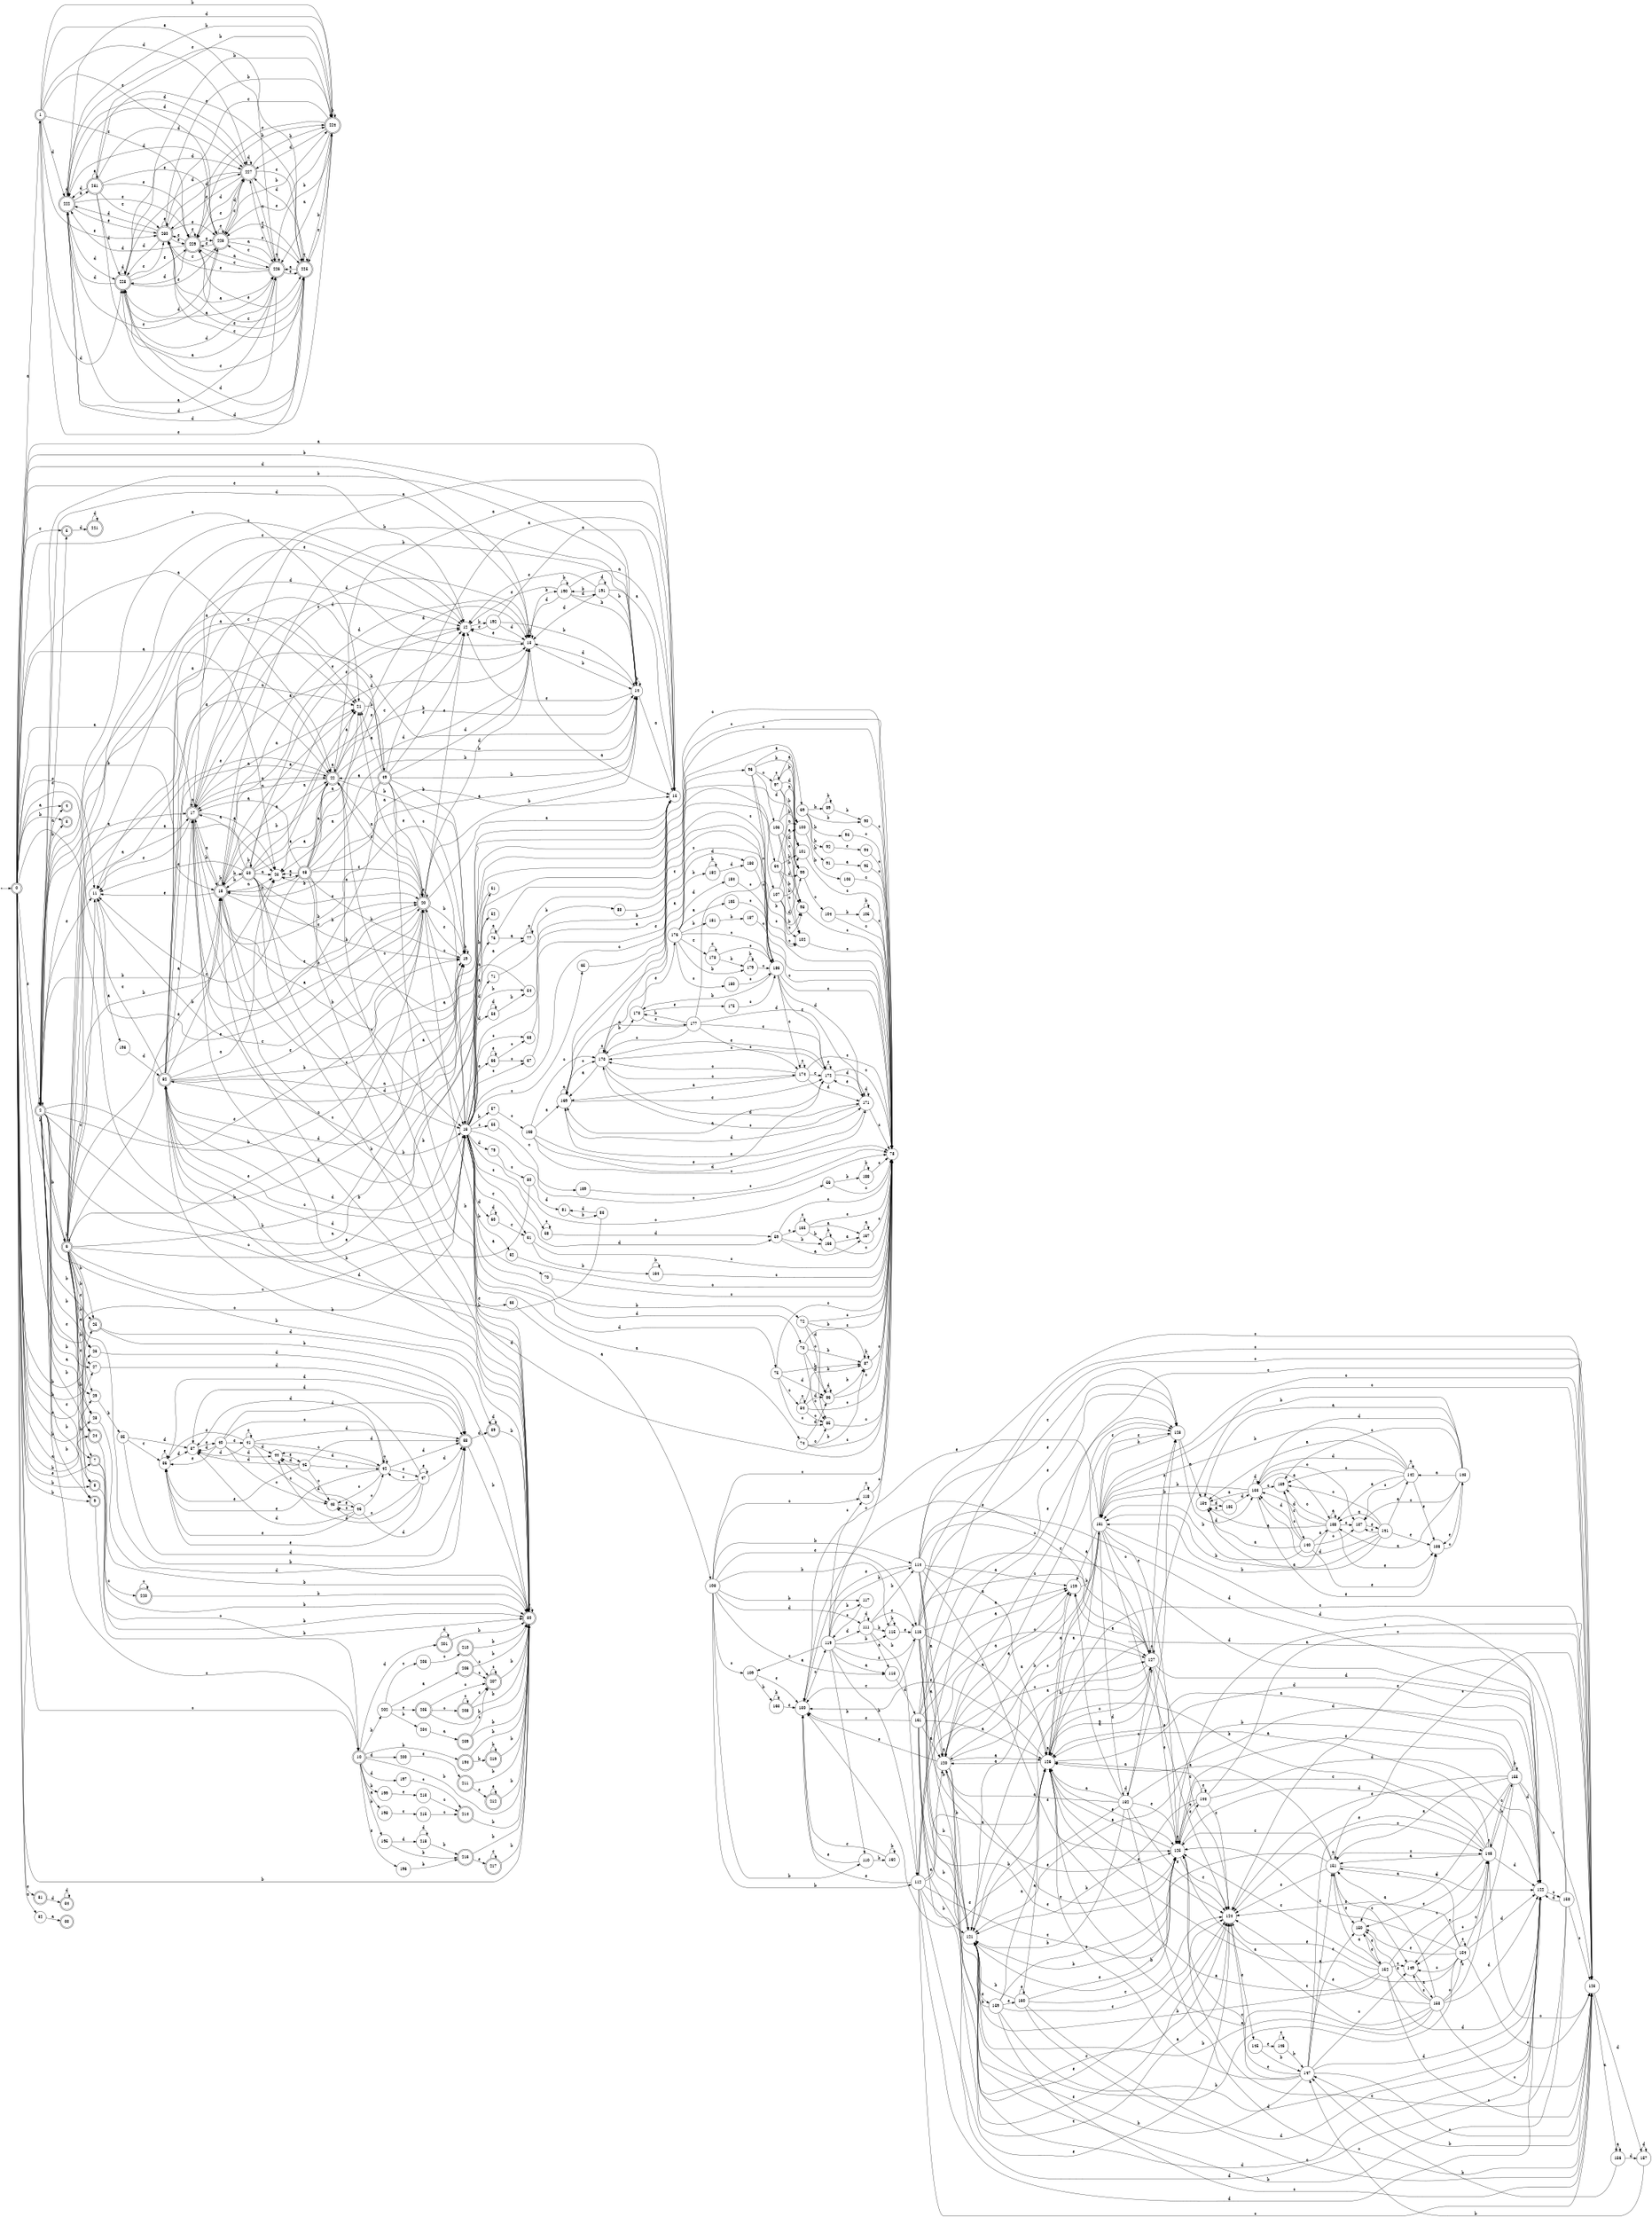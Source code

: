 digraph finite_state_machine {
rankdir=LR;
size="20,20";
node [shape = point]; "dummy0"
node [shape = doublecircle]; "0";"dummy0" -> "0";
node [shape = doublecircle]; "1";node [shape = doublecircle]; "2";node [shape = doublecircle]; "3";node [shape = doublecircle]; "4";node [shape = doublecircle]; "5";node [shape = doublecircle]; "6";node [shape = doublecircle]; "7";node [shape = doublecircle]; "8";node [shape = doublecircle]; "9";node [shape = doublecircle]; "10";node [shape = circle]; "11";
node [shape = circle]; "12";
node [shape = circle]; "13";
node [shape = circle]; "14";
node [shape = circle]; "15";
node [shape = circle]; "16";
node [shape = doublecircle]; "17";node [shape = doublecircle]; "18";node [shape = circle]; "19";
node [shape = doublecircle]; "20";node [shape = circle]; "21";
node [shape = doublecircle]; "22";node [shape = circle]; "23";
node [shape = doublecircle]; "24";node [shape = doublecircle]; "25";node [shape = circle]; "26";
node [shape = circle]; "27";
node [shape = circle]; "28";
node [shape = circle]; "29";
node [shape = doublecircle]; "30";node [shape = doublecircle]; "31";node [shape = circle]; "32";
node [shape = doublecircle]; "33";node [shape = doublecircle]; "34";node [shape = circle]; "35";
node [shape = circle]; "36";
node [shape = circle]; "37";
node [shape = doublecircle]; "38";node [shape = doublecircle]; "39";node [shape = circle]; "40";
node [shape = circle]; "41";
node [shape = circle]; "42";
node [shape = circle]; "43";
node [shape = circle]; "44";
node [shape = circle]; "45";
node [shape = circle]; "46";
node [shape = circle]; "47";
node [shape = doublecircle]; "48";node [shape = doublecircle]; "49";node [shape = doublecircle]; "50";node [shape = circle]; "51";
node [shape = circle]; "52";
node [shape = circle]; "53";
node [shape = circle]; "54";
node [shape = circle]; "55";
node [shape = circle]; "56";
node [shape = circle]; "57";
node [shape = circle]; "58";
node [shape = circle]; "59";
node [shape = circle]; "60";
node [shape = circle]; "61";
node [shape = circle]; "62";
node [shape = circle]; "63";
node [shape = circle]; "64";
node [shape = circle]; "65";
node [shape = circle]; "66";
node [shape = circle]; "67";
node [shape = circle]; "68";
node [shape = circle]; "69";
node [shape = circle]; "70";
node [shape = circle]; "71";
node [shape = circle]; "72";
node [shape = circle]; "73";
node [shape = circle]; "74";
node [shape = circle]; "75";
node [shape = circle]; "76";
node [shape = circle]; "77";
node [shape = circle]; "78";
node [shape = circle]; "79";
node [shape = circle]; "80";
node [shape = circle]; "81";
node [shape = doublecircle]; "82";node [shape = circle]; "83";
node [shape = circle]; "84";
node [shape = circle]; "85";
node [shape = circle]; "86";
node [shape = circle]; "87";
node [shape = circle]; "88";
node [shape = circle]; "89";
node [shape = circle]; "90";
node [shape = circle]; "91";
node [shape = circle]; "92";
node [shape = circle]; "93";
node [shape = circle]; "94";
node [shape = circle]; "95";
node [shape = circle]; "96";
node [shape = circle]; "97";
node [shape = circle]; "98";
node [shape = circle]; "99";
node [shape = circle]; "100";
node [shape = circle]; "101";
node [shape = circle]; "102";
node [shape = circle]; "103";
node [shape = circle]; "104";
node [shape = circle]; "105";
node [shape = circle]; "106";
node [shape = circle]; "107";
node [shape = circle]; "108";
node [shape = circle]; "109";
node [shape = circle]; "110";
node [shape = circle]; "111";
node [shape = circle]; "112";
node [shape = circle]; "113";
node [shape = circle]; "114";
node [shape = circle]; "115";
node [shape = circle]; "116";
node [shape = circle]; "117";
node [shape = circle]; "118";
node [shape = circle]; "119";
node [shape = circle]; "120";
node [shape = circle]; "121";
node [shape = circle]; "122";
node [shape = circle]; "123";
node [shape = circle]; "124";
node [shape = circle]; "125";
node [shape = circle]; "126";
node [shape = circle]; "127";
node [shape = circle]; "128";
node [shape = circle]; "129";
node [shape = circle]; "130";
node [shape = circle]; "131";
node [shape = circle]; "132";
node [shape = circle]; "133";
node [shape = circle]; "134";
node [shape = circle]; "135";
node [shape = circle]; "136";
node [shape = circle]; "137";
node [shape = circle]; "138";
node [shape = circle]; "139";
node [shape = circle]; "140";
node [shape = circle]; "141";
node [shape = circle]; "142";
node [shape = circle]; "143";
node [shape = circle]; "144";
node [shape = circle]; "145";
node [shape = circle]; "146";
node [shape = circle]; "147";
node [shape = circle]; "148";
node [shape = circle]; "149";
node [shape = circle]; "150";
node [shape = circle]; "151";
node [shape = circle]; "152";
node [shape = circle]; "153";
node [shape = circle]; "154";
node [shape = circle]; "155";
node [shape = circle]; "156";
node [shape = circle]; "157";
node [shape = circle]; "158";
node [shape = circle]; "159";
node [shape = circle]; "160";
node [shape = circle]; "161";
node [shape = circle]; "162";
node [shape = circle]; "163";
node [shape = circle]; "164";
node [shape = circle]; "165";
node [shape = circle]; "166";
node [shape = circle]; "167";
node [shape = circle]; "168";
node [shape = circle]; "169";
node [shape = circle]; "170";
node [shape = circle]; "171";
node [shape = circle]; "172";
node [shape = circle]; "173";
node [shape = circle]; "174";
node [shape = circle]; "175";
node [shape = circle]; "176";
node [shape = circle]; "177";
node [shape = circle]; "178";
node [shape = circle]; "179";
node [shape = circle]; "180";
node [shape = circle]; "181";
node [shape = circle]; "182";
node [shape = circle]; "183";
node [shape = circle]; "184";
node [shape = circle]; "185";
node [shape = circle]; "186";
node [shape = circle]; "187";
node [shape = circle]; "188";
node [shape = circle]; "189";
node [shape = circle]; "190";
node [shape = circle]; "191";
node [shape = circle]; "192";
node [shape = circle]; "193";
node [shape = doublecircle]; "194";node [shape = circle]; "195";
node [shape = circle]; "196";
node [shape = circle]; "197";
node [shape = circle]; "198";
node [shape = circle]; "199";
node [shape = circle]; "200";
node [shape = doublecircle]; "201";node [shape = circle]; "202";
node [shape = circle]; "203";
node [shape = circle]; "204";
node [shape = doublecircle]; "205";node [shape = doublecircle]; "206";node [shape = doublecircle]; "207";node [shape = doublecircle]; "208";node [shape = doublecircle]; "209";node [shape = doublecircle]; "210";node [shape = doublecircle]; "211";node [shape = doublecircle]; "212";node [shape = circle]; "213";
node [shape = doublecircle]; "214";node [shape = circle]; "215";
node [shape = doublecircle]; "216";node [shape = doublecircle]; "217";node [shape = circle]; "218";
node [shape = doublecircle]; "219";node [shape = doublecircle]; "220";node [shape = doublecircle]; "221";node [shape = doublecircle]; "222";node [shape = doublecircle]; "223";node [shape = doublecircle]; "224";node [shape = doublecircle]; "225";node [shape = doublecircle]; "226";node [shape = doublecircle]; "227";node [shape = doublecircle]; "228";node [shape = doublecircle]; "229";node [shape = doublecircle]; "230";node [shape = doublecircle]; "231";"0" -> "32" [label = "a"];
 "0" -> "1" [label = "a"];
 "0" -> "4" [label = "a"];
 "0" -> "15" [label = "a"];
 "0" -> "17" [label = "a"];
 "0" -> "21" [label = "a"];
 "0" -> "22" [label = "a"];
 "0" -> "23" [label = "a"];
 "0" -> "28" [label = "a"];
 "0" -> "2" [label = "e"];
 "0" -> "5" [label = "e"];
 "0" -> "7" [label = "e"];
 "0" -> "11" [label = "e"];
 "0" -> "12" [label = "e"];
 "0" -> "20" [label = "e"];
 "0" -> "27" [label = "e"];
 "0" -> "31" [label = "e"];
 "0" -> "3" [label = "b"];
 "0" -> "6" [label = "b"];
 "0" -> "8" [label = "b"];
 "0" -> "9" [label = "b"];
 "0" -> "14" [label = "b"];
 "0" -> "18" [label = "b"];
 "0" -> "19" [label = "b"];
 "0" -> "24" [label = "b"];
 "0" -> "25" [label = "b"];
 "0" -> "26" [label = "b"];
 "0" -> "29" [label = "b"];
 "0" -> "30" [label = "b"];
 "0" -> "16" [label = "c"];
 "0" -> "10" [label = "c"];
 "0" -> "13" [label = "d"];
 "32" -> "33" [label = "a"];
 "31" -> "34" [label = "d"];
 "34" -> "34" [label = "d"];
 "30" -> "30" [label = "b"];
 "29" -> "35" [label = "b"];
 "35" -> "36" [label = "e"];
 "35" -> "37" [label = "d"];
 "35" -> "38" [label = "d"];
 "38" -> "39" [label = "d"];
 "38" -> "30" [label = "b"];
 "39" -> "39" [label = "d"];
 "39" -> "30" [label = "b"];
 "37" -> "40" [label = "e"];
 "40" -> "44" [label = "d"];
 "40" -> "37" [label = "d"];
 "40" -> "38" [label = "d"];
 "40" -> "41" [label = "e"];
 "40" -> "36" [label = "e"];
 "40" -> "42" [label = "c"];
 "40" -> "43" [label = "c"];
 "44" -> "45" [label = "e"];
 "45" -> "44" [label = "d"];
 "45" -> "37" [label = "d"];
 "45" -> "38" [label = "d"];
 "45" -> "42" [label = "c"];
 "45" -> "43" [label = "c"];
 "45" -> "36" [label = "e"];
 "43" -> "46" [label = "e"];
 "46" -> "42" [label = "c"];
 "46" -> "43" [label = "c"];
 "46" -> "44" [label = "d"];
 "46" -> "37" [label = "d"];
 "46" -> "38" [label = "d"];
 "46" -> "36" [label = "e"];
 "42" -> "42" [label = "c"];
 "42" -> "43" [label = "c"];
 "42" -> "36" [label = "e"];
 "42" -> "47" [label = "e"];
 "42" -> "44" [label = "d"];
 "42" -> "37" [label = "d"];
 "42" -> "38" [label = "d"];
 "47" -> "36" [label = "e"];
 "47" -> "47" [label = "e"];
 "47" -> "42" [label = "c"];
 "47" -> "43" [label = "c"];
 "47" -> "44" [label = "d"];
 "47" -> "37" [label = "d"];
 "47" -> "38" [label = "d"];
 "41" -> "41" [label = "e"];
 "41" -> "36" [label = "e"];
 "41" -> "44" [label = "d"];
 "41" -> "37" [label = "d"];
 "41" -> "38" [label = "d"];
 "41" -> "42" [label = "c"];
 "41" -> "43" [label = "c"];
 "36" -> "36" [label = "e"];
 "36" -> "37" [label = "d"];
 "36" -> "38" [label = "d"];
 "28" -> "38" [label = "d"];
 "27" -> "38" [label = "d"];
 "26" -> "38" [label = "d"];
 "25" -> "39" [label = "d"];
 "25" -> "30" [label = "b"];
 "24" -> "30" [label = "b"];
 "23" -> "48" [label = "e"];
 "48" -> "17" [label = "a"];
 "48" -> "21" [label = "a"];
 "48" -> "22" [label = "a"];
 "48" -> "23" [label = "a"];
 "48" -> "15" [label = "a"];
 "48" -> "11" [label = "e"];
 "48" -> "12" [label = "e"];
 "48" -> "20" [label = "e"];
 "48" -> "13" [label = "d"];
 "48" -> "18" [label = "b"];
 "48" -> "19" [label = "b"];
 "48" -> "14" [label = "b"];
 "48" -> "30" [label = "b"];
 "48" -> "16" [label = "c"];
 "22" -> "17" [label = "a"];
 "22" -> "21" [label = "a"];
 "22" -> "22" [label = "a"];
 "22" -> "23" [label = "a"];
 "22" -> "15" [label = "a"];
 "22" -> "11" [label = "e"];
 "22" -> "12" [label = "e"];
 "22" -> "20" [label = "e"];
 "22" -> "13" [label = "d"];
 "22" -> "18" [label = "b"];
 "22" -> "19" [label = "b"];
 "22" -> "14" [label = "b"];
 "22" -> "30" [label = "b"];
 "22" -> "16" [label = "c"];
 "21" -> "49" [label = "b"];
 "49" -> "17" [label = "a"];
 "49" -> "21" [label = "a"];
 "49" -> "22" [label = "a"];
 "49" -> "23" [label = "a"];
 "49" -> "15" [label = "a"];
 "49" -> "11" [label = "e"];
 "49" -> "12" [label = "e"];
 "49" -> "20" [label = "e"];
 "49" -> "13" [label = "d"];
 "49" -> "18" [label = "b"];
 "49" -> "19" [label = "b"];
 "49" -> "14" [label = "b"];
 "49" -> "30" [label = "b"];
 "49" -> "16" [label = "c"];
 "20" -> "11" [label = "e"];
 "20" -> "20" [label = "e"];
 "20" -> "12" [label = "e"];
 "20" -> "18" [label = "b"];
 "20" -> "19" [label = "b"];
 "20" -> "14" [label = "b"];
 "20" -> "30" [label = "b"];
 "20" -> "13" [label = "d"];
 "20" -> "17" [label = "a"];
 "20" -> "21" [label = "a"];
 "20" -> "22" [label = "a"];
 "20" -> "23" [label = "a"];
 "20" -> "15" [label = "a"];
 "20" -> "16" [label = "c"];
 "19" -> "19" [label = "b"];
 "19" -> "20" [label = "e"];
 "18" -> "18" [label = "b"];
 "18" -> "19" [label = "b"];
 "18" -> "50" [label = "b"];
 "18" -> "30" [label = "b"];
 "18" -> "14" [label = "b"];
 "18" -> "11" [label = "e"];
 "18" -> "12" [label = "e"];
 "18" -> "20" [label = "e"];
 "18" -> "13" [label = "d"];
 "18" -> "17" [label = "a"];
 "18" -> "21" [label = "a"];
 "18" -> "22" [label = "a"];
 "18" -> "23" [label = "a"];
 "18" -> "15" [label = "a"];
 "18" -> "16" [label = "c"];
 "50" -> "50" [label = "b"];
 "50" -> "19" [label = "b"];
 "50" -> "18" [label = "b"];
 "50" -> "30" [label = "b"];
 "50" -> "14" [label = "b"];
 "50" -> "11" [label = "e"];
 "50" -> "12" [label = "e"];
 "50" -> "20" [label = "e"];
 "50" -> "13" [label = "d"];
 "50" -> "17" [label = "a"];
 "50" -> "21" [label = "a"];
 "50" -> "22" [label = "a"];
 "50" -> "23" [label = "a"];
 "50" -> "15" [label = "a"];
 "50" -> "16" [label = "c"];
 "17" -> "17" [label = "a"];
 "17" -> "21" [label = "a"];
 "17" -> "22" [label = "a"];
 "17" -> "23" [label = "a"];
 "17" -> "15" [label = "a"];
 "17" -> "11" [label = "e"];
 "17" -> "12" [label = "e"];
 "17" -> "20" [label = "e"];
 "17" -> "13" [label = "d"];
 "17" -> "18" [label = "b"];
 "17" -> "19" [label = "b"];
 "17" -> "14" [label = "b"];
 "17" -> "30" [label = "b"];
 "17" -> "16" [label = "c"];
 "16" -> "51" [label = "b"];
 "16" -> "69" [label = "b"];
 "16" -> "54" [label = "b"];
 "16" -> "72" [label = "b"];
 "16" -> "57" [label = "b"];
 "16" -> "62" [label = "b"];
 "16" -> "52" [label = "a"];
 "16" -> "70" [label = "a"];
 "16" -> "74" [label = "a"];
 "16" -> "76" [label = "a"];
 "16" -> "77" [label = "a"];
 "16" -> "53" [label = "d"];
 "16" -> "71" [label = "d"];
 "16" -> "73" [label = "d"];
 "16" -> "75" [label = "d"];
 "16" -> "60" [label = "d"];
 "16" -> "59" [label = "d"];
 "16" -> "79" [label = "d"];
 "16" -> "64" [label = "c"];
 "16" -> "65" [label = "c"];
 "16" -> "67" [label = "c"];
 "16" -> "68" [label = "c"];
 "16" -> "78" [label = "c"];
 "16" -> "55" [label = "c"];
 "16" -> "56" [label = "c"];
 "16" -> "58" [label = "c"];
 "16" -> "66" [label = "e"];
 "16" -> "61" [label = "e"];
 "16" -> "63" [label = "e"];
 "79" -> "80" [label = "c"];
 "80" -> "81" [label = "d"];
 "80" -> "82" [label = "d"];
 "82" -> "11" [label = "e"];
 "82" -> "12" [label = "e"];
 "82" -> "20" [label = "e"];
 "82" -> "13" [label = "d"];
 "82" -> "18" [label = "b"];
 "82" -> "19" [label = "b"];
 "82" -> "14" [label = "b"];
 "82" -> "30" [label = "b"];
 "82" -> "17" [label = "a"];
 "82" -> "21" [label = "a"];
 "82" -> "22" [label = "a"];
 "82" -> "23" [label = "a"];
 "82" -> "15" [label = "a"];
 "82" -> "16" [label = "c"];
 "81" -> "83" [label = "b"];
 "83" -> "81" [label = "d"];
 "83" -> "82" [label = "d"];
 "78" -> "82" [label = "d"];
 "77" -> "77" [label = "a"];
 "77" -> "78" [label = "c"];
 "76" -> "76" [label = "a"];
 "76" -> "77" [label = "a"];
 "76" -> "78" [label = "c"];
 "75" -> "84" [label = "c"];
 "75" -> "85" [label = "c"];
 "75" -> "78" [label = "c"];
 "75" -> "86" [label = "d"];
 "75" -> "87" [label = "b"];
 "87" -> "87" [label = "b"];
 "87" -> "78" [label = "c"];
 "86" -> "86" [label = "d"];
 "86" -> "87" [label = "b"];
 "86" -> "78" [label = "c"];
 "85" -> "78" [label = "c"];
 "84" -> "84" [label = "c"];
 "84" -> "85" [label = "c"];
 "84" -> "78" [label = "c"];
 "84" -> "86" [label = "d"];
 "84" -> "87" [label = "b"];
 "74" -> "85" [label = "c"];
 "74" -> "78" [label = "c"];
 "74" -> "86" [label = "d"];
 "74" -> "87" [label = "b"];
 "73" -> "85" [label = "c"];
 "73" -> "78" [label = "c"];
 "73" -> "86" [label = "d"];
 "73" -> "87" [label = "b"];
 "72" -> "85" [label = "c"];
 "72" -> "78" [label = "c"];
 "72" -> "86" [label = "d"];
 "72" -> "87" [label = "b"];
 "71" -> "88" [label = "b"];
 "88" -> "78" [label = "c"];
 "70" -> "78" [label = "c"];
 "69" -> "89" [label = "b"];
 "69" -> "90" [label = "b"];
 "69" -> "91" [label = "b"];
 "69" -> "92" [label = "b"];
 "69" -> "93" [label = "b"];
 "93" -> "78" [label = "c"];
 "92" -> "94" [label = "e"];
 "94" -> "78" [label = "c"];
 "91" -> "95" [label = "a"];
 "95" -> "78" [label = "c"];
 "90" -> "78" [label = "c"];
 "89" -> "89" [label = "b"];
 "89" -> "90" [label = "b"];
 "68" -> "96" [label = "a"];
 "96" -> "97" [label = "c"];
 "96" -> "102" [label = "c"];
 "96" -> "98" [label = "b"];
 "96" -> "101" [label = "b"];
 "96" -> "99" [label = "d"];
 "96" -> "100" [label = "a"];
 "102" -> "78" [label = "c"];
 "101" -> "78" [label = "c"];
 "100" -> "103" [label = "b"];
 "103" -> "78" [label = "c"];
 "99" -> "104" [label = "c"];
 "104" -> "105" [label = "b"];
 "104" -> "78" [label = "c"];
 "105" -> "105" [label = "b"];
 "105" -> "78" [label = "c"];
 "98" -> "78" [label = "c"];
 "97" -> "97" [label = "c"];
 "97" -> "102" [label = "c"];
 "97" -> "98" [label = "b"];
 "97" -> "101" [label = "b"];
 "97" -> "99" [label = "d"];
 "97" -> "100" [label = "a"];
 "67" -> "106" [label = "e"];
 "106" -> "98" [label = "b"];
 "106" -> "101" [label = "b"];
 "106" -> "99" [label = "d"];
 "106" -> "100" [label = "a"];
 "106" -> "102" [label = "c"];
 "66" -> "66" [label = "e"];
 "66" -> "67" [label = "c"];
 "66" -> "68" [label = "c"];
 "65" -> "107" [label = "e"];
 "107" -> "98" [label = "b"];
 "107" -> "101" [label = "b"];
 "107" -> "99" [label = "d"];
 "107" -> "100" [label = "a"];
 "107" -> "102" [label = "c"];
 "64" -> "98" [label = "b"];
 "64" -> "101" [label = "b"];
 "64" -> "99" [label = "d"];
 "64" -> "100" [label = "a"];
 "64" -> "102" [label = "c"];
 "63" -> "108" [label = "a"];
 "108" -> "78" [label = "c"];
 "108" -> "109" [label = "c"];
 "108" -> "118" [label = "c"];
 "108" -> "112" [label = "b"];
 "108" -> "114" [label = "b"];
 "108" -> "115" [label = "b"];
 "108" -> "117" [label = "b"];
 "108" -> "110" [label = "b"];
 "108" -> "111" [label = "d"];
 "108" -> "113" [label = "a"];
 "108" -> "116" [label = "e"];
 "118" -> "78" [label = "c"];
 "118" -> "118" [label = "c"];
 "117" -> "119" [label = "c"];
 "119" -> "78" [label = "c"];
 "119" -> "109" [label = "c"];
 "119" -> "118" [label = "c"];
 "119" -> "112" [label = "b"];
 "119" -> "114" [label = "b"];
 "119" -> "115" [label = "b"];
 "119" -> "117" [label = "b"];
 "119" -> "110" [label = "b"];
 "119" -> "111" [label = "d"];
 "119" -> "113" [label = "a"];
 "119" -> "116" [label = "e"];
 "116" -> "120" [label = "a"];
 "116" -> "129" [label = "a"];
 "116" -> "126" [label = "a"];
 "116" -> "121" [label = "b"];
 "116" -> "122" [label = "d"];
 "116" -> "123" [label = "c"];
 "116" -> "127" [label = "c"];
 "116" -> "128" [label = "e"];
 "116" -> "130" [label = "e"];
 "116" -> "124" [label = "e"];
 "116" -> "125" [label = "e"];
 "130" -> "119" [label = "c"];
 "129" -> "131" [label = "b"];
 "131" -> "128" [label = "e"];
 "131" -> "130" [label = "e"];
 "131" -> "124" [label = "e"];
 "131" -> "125" [label = "e"];
 "131" -> "120" [label = "a"];
 "131" -> "129" [label = "a"];
 "131" -> "126" [label = "a"];
 "131" -> "122" [label = "d"];
 "131" -> "132" [label = "d"];
 "131" -> "121" [label = "b"];
 "131" -> "123" [label = "c"];
 "131" -> "127" [label = "c"];
 "132" -> "122" [label = "d"];
 "132" -> "132" [label = "d"];
 "132" -> "128" [label = "e"];
 "132" -> "130" [label = "e"];
 "132" -> "124" [label = "e"];
 "132" -> "125" [label = "e"];
 "132" -> "120" [label = "a"];
 "132" -> "129" [label = "a"];
 "132" -> "126" [label = "a"];
 "132" -> "121" [label = "b"];
 "132" -> "123" [label = "c"];
 "132" -> "127" [label = "c"];
 "128" -> "133" [label = "d"];
 "128" -> "134" [label = "a"];
 "128" -> "131" [label = "b"];
 "134" -> "135" [label = "d"];
 "135" -> "134" [label = "a"];
 "135" -> "133" [label = "d"];
 "135" -> "131" [label = "b"];
 "133" -> "133" [label = "d"];
 "133" -> "136" [label = "e"];
 "133" -> "137" [label = "c"];
 "133" -> "139" [label = "c"];
 "133" -> "138" [label = "a"];
 "133" -> "134" [label = "a"];
 "133" -> "131" [label = "b"];
 "139" -> "140" [label = "e"];
 "140" -> "137" [label = "c"];
 "140" -> "139" [label = "c"];
 "140" -> "136" [label = "e"];
 "140" -> "138" [label = "a"];
 "140" -> "134" [label = "a"];
 "140" -> "133" [label = "d"];
 "140" -> "131" [label = "b"];
 "138" -> "138" [label = "a"];
 "138" -> "134" [label = "a"];
 "138" -> "136" [label = "e"];
 "138" -> "137" [label = "c"];
 "138" -> "139" [label = "c"];
 "138" -> "133" [label = "d"];
 "138" -> "131" [label = "b"];
 "137" -> "141" [label = "e"];
 "141" -> "137" [label = "c"];
 "141" -> "139" [label = "c"];
 "141" -> "136" [label = "e"];
 "141" -> "138" [label = "a"];
 "141" -> "134" [label = "a"];
 "141" -> "142" [label = "a"];
 "141" -> "133" [label = "d"];
 "141" -> "131" [label = "b"];
 "142" -> "138" [label = "a"];
 "142" -> "134" [label = "a"];
 "142" -> "142" [label = "a"];
 "142" -> "136" [label = "e"];
 "142" -> "137" [label = "c"];
 "142" -> "139" [label = "c"];
 "142" -> "133" [label = "d"];
 "142" -> "131" [label = "b"];
 "136" -> "143" [label = "c"];
 "143" -> "136" [label = "e"];
 "143" -> "137" [label = "c"];
 "143" -> "139" [label = "c"];
 "143" -> "138" [label = "a"];
 "143" -> "134" [label = "a"];
 "143" -> "142" [label = "a"];
 "143" -> "133" [label = "d"];
 "143" -> "131" [label = "b"];
 "127" -> "123" [label = "c"];
 "127" -> "127" [label = "c"];
 "127" -> "120" [label = "a"];
 "127" -> "129" [label = "a"];
 "127" -> "126" [label = "a"];
 "127" -> "121" [label = "b"];
 "127" -> "122" [label = "d"];
 "127" -> "128" [label = "e"];
 "127" -> "130" [label = "e"];
 "127" -> "124" [label = "e"];
 "127" -> "125" [label = "e"];
 "126" -> "120" [label = "a"];
 "126" -> "129" [label = "a"];
 "126" -> "126" [label = "a"];
 "126" -> "121" [label = "b"];
 "126" -> "122" [label = "d"];
 "126" -> "123" [label = "c"];
 "126" -> "127" [label = "c"];
 "126" -> "128" [label = "e"];
 "126" -> "130" [label = "e"];
 "126" -> "124" [label = "e"];
 "126" -> "125" [label = "e"];
 "125" -> "144" [label = "e"];
 "125" -> "124" [label = "e"];
 "125" -> "125" [label = "e"];
 "125" -> "121" [label = "b"];
 "125" -> "122" [label = "d"];
 "125" -> "123" [label = "c"];
 "125" -> "126" [label = "a"];
 "144" -> "144" [label = "e"];
 "144" -> "124" [label = "e"];
 "144" -> "125" [label = "e"];
 "144" -> "121" [label = "b"];
 "144" -> "122" [label = "d"];
 "144" -> "123" [label = "c"];
 "144" -> "126" [label = "a"];
 "124" -> "145" [label = "e"];
 "145" -> "146" [label = "e"];
 "145" -> "147" [label = "b"];
 "147" -> "123" [label = "c"];
 "147" -> "148" [label = "c"];
 "147" -> "149" [label = "c"];
 "147" -> "124" [label = "e"];
 "147" -> "125" [label = "e"];
 "147" -> "150" [label = "e"];
 "147" -> "126" [label = "a"];
 "147" -> "151" [label = "a"];
 "147" -> "121" [label = "b"];
 "147" -> "122" [label = "d"];
 "151" -> "126" [label = "a"];
 "151" -> "151" [label = "a"];
 "151" -> "123" [label = "c"];
 "151" -> "148" [label = "c"];
 "151" -> "149" [label = "c"];
 "151" -> "124" [label = "e"];
 "151" -> "125" [label = "e"];
 "151" -> "150" [label = "e"];
 "151" -> "121" [label = "b"];
 "151" -> "122" [label = "d"];
 "150" -> "152" [label = "e"];
 "152" -> "124" [label = "e"];
 "152" -> "125" [label = "e"];
 "152" -> "150" [label = "e"];
 "152" -> "123" [label = "c"];
 "152" -> "148" [label = "c"];
 "152" -> "149" [label = "c"];
 "152" -> "126" [label = "a"];
 "152" -> "151" [label = "a"];
 "152" -> "121" [label = "b"];
 "152" -> "122" [label = "d"];
 "149" -> "153" [label = "a"];
 "153" -> "154" [label = "c"];
 "153" -> "123" [label = "c"];
 "153" -> "148" [label = "c"];
 "153" -> "149" [label = "c"];
 "153" -> "124" [label = "e"];
 "153" -> "125" [label = "e"];
 "153" -> "150" [label = "e"];
 "153" -> "126" [label = "a"];
 "153" -> "151" [label = "a"];
 "153" -> "121" [label = "b"];
 "153" -> "122" [label = "d"];
 "154" -> "154" [label = "c"];
 "154" -> "123" [label = "c"];
 "154" -> "148" [label = "c"];
 "154" -> "149" [label = "c"];
 "154" -> "124" [label = "e"];
 "154" -> "125" [label = "e"];
 "154" -> "150" [label = "e"];
 "154" -> "126" [label = "a"];
 "154" -> "151" [label = "a"];
 "154" -> "121" [label = "b"];
 "154" -> "122" [label = "d"];
 "148" -> "123" [label = "c"];
 "148" -> "148" [label = "c"];
 "148" -> "149" [label = "c"];
 "148" -> "121" [label = "b"];
 "148" -> "155" [label = "b"];
 "148" -> "124" [label = "e"];
 "148" -> "125" [label = "e"];
 "148" -> "150" [label = "e"];
 "148" -> "126" [label = "a"];
 "148" -> "151" [label = "a"];
 "148" -> "122" [label = "d"];
 "155" -> "121" [label = "b"];
 "155" -> "155" [label = "b"];
 "155" -> "123" [label = "c"];
 "155" -> "148" [label = "c"];
 "155" -> "149" [label = "c"];
 "155" -> "124" [label = "e"];
 "155" -> "125" [label = "e"];
 "155" -> "150" [label = "e"];
 "155" -> "126" [label = "a"];
 "155" -> "151" [label = "a"];
 "155" -> "122" [label = "d"];
 "146" -> "146" [label = "e"];
 "146" -> "147" [label = "b"];
 "123" -> "156" [label = "a"];
 "123" -> "157" [label = "d"];
 "123" -> "147" [label = "b"];
 "157" -> "157" [label = "d"];
 "157" -> "147" [label = "b"];
 "156" -> "156" [label = "a"];
 "156" -> "157" [label = "d"];
 "156" -> "147" [label = "b"];
 "122" -> "158" [label = "c"];
 "158" -> "122" [label = "d"];
 "158" -> "121" [label = "b"];
 "158" -> "123" [label = "c"];
 "158" -> "124" [label = "e"];
 "158" -> "125" [label = "e"];
 "158" -> "126" [label = "a"];
 "121" -> "159" [label = "e"];
 "159" -> "121" [label = "b"];
 "159" -> "160" [label = "e"];
 "159" -> "124" [label = "e"];
 "159" -> "125" [label = "e"];
 "159" -> "122" [label = "d"];
 "159" -> "123" [label = "c"];
 "159" -> "126" [label = "a"];
 "160" -> "160" [label = "e"];
 "160" -> "124" [label = "e"];
 "160" -> "125" [label = "e"];
 "160" -> "121" [label = "b"];
 "160" -> "122" [label = "d"];
 "160" -> "123" [label = "c"];
 "160" -> "126" [label = "a"];
 "120" -> "120" [label = "a"];
 "120" -> "129" [label = "a"];
 "120" -> "126" [label = "a"];
 "120" -> "121" [label = "b"];
 "120" -> "122" [label = "d"];
 "120" -> "123" [label = "c"];
 "120" -> "127" [label = "c"];
 "120" -> "128" [label = "e"];
 "120" -> "130" [label = "e"];
 "120" -> "124" [label = "e"];
 "120" -> "125" [label = "e"];
 "115" -> "115" [label = "b"];
 "115" -> "116" [label = "e"];
 "114" -> "120" [label = "a"];
 "114" -> "129" [label = "a"];
 "114" -> "126" [label = "a"];
 "114" -> "121" [label = "b"];
 "114" -> "122" [label = "d"];
 "114" -> "123" [label = "c"];
 "114" -> "127" [label = "c"];
 "114" -> "128" [label = "e"];
 "114" -> "130" [label = "e"];
 "114" -> "124" [label = "e"];
 "114" -> "125" [label = "e"];
 "113" -> "161" [label = "d"];
 "161" -> "120" [label = "a"];
 "161" -> "129" [label = "a"];
 "161" -> "126" [label = "a"];
 "161" -> "121" [label = "b"];
 "161" -> "122" [label = "d"];
 "161" -> "123" [label = "c"];
 "161" -> "127" [label = "c"];
 "161" -> "128" [label = "e"];
 "161" -> "130" [label = "e"];
 "161" -> "124" [label = "e"];
 "161" -> "125" [label = "e"];
 "112" -> "120" [label = "a"];
 "112" -> "129" [label = "a"];
 "112" -> "126" [label = "a"];
 "112" -> "121" [label = "b"];
 "112" -> "122" [label = "d"];
 "112" -> "123" [label = "c"];
 "112" -> "127" [label = "c"];
 "112" -> "128" [label = "e"];
 "112" -> "130" [label = "e"];
 "112" -> "124" [label = "e"];
 "112" -> "125" [label = "e"];
 "111" -> "111" [label = "d"];
 "111" -> "112" [label = "b"];
 "111" -> "114" [label = "b"];
 "111" -> "115" [label = "b"];
 "111" -> "113" [label = "a"];
 "111" -> "116" [label = "e"];
 "110" -> "162" [label = "b"];
 "110" -> "130" [label = "e"];
 "162" -> "162" [label = "b"];
 "162" -> "130" [label = "e"];
 "109" -> "163" [label = "b"];
 "109" -> "130" [label = "e"];
 "163" -> "163" [label = "b"];
 "163" -> "130" [label = "e"];
 "62" -> "78" [label = "c"];
 "61" -> "164" [label = "b"];
 "61" -> "78" [label = "c"];
 "164" -> "164" [label = "b"];
 "164" -> "78" [label = "c"];
 "60" -> "60" [label = "d"];
 "60" -> "61" [label = "e"];
 "59" -> "165" [label = "c"];
 "59" -> "78" [label = "c"];
 "59" -> "166" [label = "b"];
 "59" -> "167" [label = "a"];
 "167" -> "167" [label = "a"];
 "167" -> "78" [label = "c"];
 "166" -> "166" [label = "b"];
 "166" -> "167" [label = "a"];
 "166" -> "78" [label = "c"];
 "165" -> "165" [label = "c"];
 "165" -> "78" [label = "c"];
 "165" -> "166" [label = "b"];
 "165" -> "167" [label = "a"];
 "58" -> "58" [label = "c"];
 "58" -> "59" [label = "d"];
 "57" -> "168" [label = "c"];
 "168" -> "169" [label = "a"];
 "168" -> "170" [label = "c"];
 "168" -> "78" [label = "c"];
 "168" -> "171" [label = "d"];
 "168" -> "172" [label = "e"];
 "172" -> "172" [label = "e"];
 "172" -> "169" [label = "a"];
 "172" -> "170" [label = "c"];
 "172" -> "78" [label = "c"];
 "172" -> "171" [label = "d"];
 "171" -> "171" [label = "d"];
 "171" -> "169" [label = "a"];
 "171" -> "170" [label = "c"];
 "171" -> "78" [label = "c"];
 "171" -> "172" [label = "e"];
 "170" -> "78" [label = "c"];
 "170" -> "170" [label = "c"];
 "170" -> "174" [label = "c"];
 "170" -> "173" [label = "b"];
 "170" -> "169" [label = "a"];
 "170" -> "171" [label = "d"];
 "170" -> "172" [label = "e"];
 "174" -> "78" [label = "c"];
 "174" -> "170" [label = "c"];
 "174" -> "174" [label = "c"];
 "174" -> "169" [label = "a"];
 "174" -> "171" [label = "d"];
 "174" -> "172" [label = "e"];
 "173" -> "176" [label = "e"];
 "173" -> "175" [label = "e"];
 "173" -> "177" [label = "c"];
 "177" -> "173" [label = "b"];
 "177" -> "78" [label = "c"];
 "177" -> "170" [label = "c"];
 "177" -> "174" [label = "c"];
 "177" -> "169" [label = "a"];
 "177" -> "171" [label = "d"];
 "177" -> "172" [label = "e"];
 "176" -> "178" [label = "e"];
 "176" -> "179" [label = "b"];
 "176" -> "181" [label = "b"];
 "176" -> "182" [label = "b"];
 "176" -> "186" [label = "c"];
 "176" -> "180" [label = "c"];
 "176" -> "184" [label = "d"];
 "176" -> "183" [label = "d"];
 "176" -> "185" [label = "a"];
 "186" -> "173" [label = "b"];
 "186" -> "78" [label = "c"];
 "186" -> "170" [label = "c"];
 "186" -> "174" [label = "c"];
 "186" -> "169" [label = "a"];
 "186" -> "171" [label = "d"];
 "186" -> "172" [label = "e"];
 "185" -> "186" [label = "c"];
 "184" -> "186" [label = "c"];
 "183" -> "186" [label = "c"];
 "182" -> "182" [label = "b"];
 "182" -> "183" [label = "d"];
 "181" -> "187" [label = "b"];
 "187" -> "186" [label = "c"];
 "180" -> "186" [label = "c"];
 "179" -> "179" [label = "b"];
 "179" -> "186" [label = "c"];
 "178" -> "178" [label = "e"];
 "178" -> "179" [label = "b"];
 "178" -> "186" [label = "c"];
 "175" -> "186" [label = "c"];
 "169" -> "169" [label = "a"];
 "169" -> "170" [label = "c"];
 "169" -> "78" [label = "c"];
 "169" -> "171" [label = "d"];
 "169" -> "172" [label = "e"];
 "56" -> "188" [label = "b"];
 "56" -> "78" [label = "c"];
 "188" -> "188" [label = "b"];
 "188" -> "78" [label = "c"];
 "55" -> "189" [label = "c"];
 "189" -> "78" [label = "c"];
 "54" -> "82" [label = "d"];
 "53" -> "53" [label = "d"];
 "53" -> "54" [label = "b"];
 "52" -> "82" [label = "d"];
 "51" -> "82" [label = "d"];
 "15" -> "82" [label = "d"];
 "14" -> "14" [label = "b"];
 "14" -> "12" [label = "e"];
 "14" -> "13" [label = "d"];
 "14" -> "15" [label = "a"];
 "13" -> "13" [label = "d"];
 "13" -> "190" [label = "b"];
 "13" -> "14" [label = "b"];
 "13" -> "12" [label = "e"];
 "13" -> "15" [label = "a"];
 "190" -> "190" [label = "b"];
 "190" -> "14" [label = "b"];
 "190" -> "13" [label = "d"];
 "190" -> "191" [label = "d"];
 "190" -> "12" [label = "e"];
 "190" -> "15" [label = "a"];
 "191" -> "13" [label = "d"];
 "191" -> "191" [label = "d"];
 "191" -> "190" [label = "b"];
 "191" -> "14" [label = "b"];
 "191" -> "12" [label = "e"];
 "191" -> "15" [label = "a"];
 "12" -> "192" [label = "b"];
 "192" -> "12" [label = "e"];
 "192" -> "13" [label = "d"];
 "192" -> "14" [label = "b"];
 "192" -> "15" [label = "a"];
 "11" -> "193" [label = "a"];
 "193" -> "82" [label = "d"];
 "10" -> "194" [label = "b"];
 "10" -> "195" [label = "b"];
 "10" -> "199" [label = "b"];
 "10" -> "202" [label = "b"];
 "10" -> "30" [label = "b"];
 "10" -> "196" [label = "e"];
 "10" -> "200" [label = "d"];
 "10" -> "201" [label = "d"];
 "10" -> "197" [label = "d"];
 "10" -> "198" [label = "a"];
 "202" -> "203" [label = "c"];
 "202" -> "204" [label = "b"];
 "202" -> "205" [label = "e"];
 "202" -> "206" [label = "a"];
 "206" -> "207" [label = "c"];
 "206" -> "30" [label = "b"];
 "207" -> "207" [label = "c"];
 "207" -> "30" [label = "b"];
 "205" -> "208" [label = "c"];
 "205" -> "207" [label = "c"];
 "205" -> "30" [label = "b"];
 "208" -> "208" [label = "c"];
 "208" -> "207" [label = "c"];
 "208" -> "30" [label = "b"];
 "204" -> "209" [label = "a"];
 "209" -> "207" [label = "c"];
 "209" -> "30" [label = "b"];
 "203" -> "210" [label = "c"];
 "210" -> "207" [label = "c"];
 "210" -> "30" [label = "b"];
 "201" -> "201" [label = "d"];
 "201" -> "30" [label = "b"];
 "200" -> "211" [label = "e"];
 "211" -> "212" [label = "e"];
 "211" -> "30" [label = "b"];
 "212" -> "212" [label = "e"];
 "212" -> "30" [label = "b"];
 "199" -> "213" [label = "e"];
 "213" -> "214" [label = "c"];
 "214" -> "30" [label = "b"];
 "198" -> "215" [label = "e"];
 "215" -> "214" [label = "c"];
 "197" -> "214" [label = "c"];
 "196" -> "216" [label = "b"];
 "216" -> "217" [label = "e"];
 "216" -> "30" [label = "b"];
 "217" -> "217" [label = "e"];
 "217" -> "30" [label = "b"];
 "195" -> "218" [label = "d"];
 "195" -> "216" [label = "b"];
 "218" -> "218" [label = "d"];
 "218" -> "216" [label = "b"];
 "194" -> "219" [label = "b"];
 "194" -> "30" [label = "b"];
 "219" -> "219" [label = "b"];
 "219" -> "30" [label = "b"];
 "9" -> "30" [label = "b"];
 "8" -> "30" [label = "b"];
 "7" -> "220" [label = "c"];
 "7" -> "30" [label = "b"];
 "220" -> "220" [label = "c"];
 "220" -> "30" [label = "b"];
 "6" -> "6" [label = "b"];
 "6" -> "8" [label = "b"];
 "6" -> "9" [label = "b"];
 "6" -> "14" [label = "b"];
 "6" -> "18" [label = "b"];
 "6" -> "19" [label = "b"];
 "6" -> "24" [label = "b"];
 "6" -> "25" [label = "b"];
 "6" -> "26" [label = "b"];
 "6" -> "29" [label = "b"];
 "6" -> "30" [label = "b"];
 "6" -> "20" [label = "e"];
 "6" -> "7" [label = "e"];
 "6" -> "27" [label = "e"];
 "6" -> "11" [label = "e"];
 "6" -> "12" [label = "e"];
 "6" -> "16" [label = "c"];
 "6" -> "10" [label = "c"];
 "6" -> "13" [label = "d"];
 "6" -> "17" [label = "a"];
 "6" -> "21" [label = "a"];
 "6" -> "22" [label = "a"];
 "6" -> "23" [label = "a"];
 "6" -> "28" [label = "a"];
 "6" -> "15" [label = "a"];
 "5" -> "221" [label = "d"];
 "221" -> "221" [label = "d"];
 "2" -> "2" [label = "e"];
 "2" -> "20" [label = "e"];
 "2" -> "5" [label = "e"];
 "2" -> "7" [label = "e"];
 "2" -> "27" [label = "e"];
 "2" -> "11" [label = "e"];
 "2" -> "12" [label = "e"];
 "2" -> "3" [label = "b"];
 "2" -> "6" [label = "b"];
 "2" -> "8" [label = "b"];
 "2" -> "9" [label = "b"];
 "2" -> "14" [label = "b"];
 "2" -> "18" [label = "b"];
 "2" -> "19" [label = "b"];
 "2" -> "24" [label = "b"];
 "2" -> "25" [label = "b"];
 "2" -> "26" [label = "b"];
 "2" -> "29" [label = "b"];
 "2" -> "30" [label = "b"];
 "2" -> "17" [label = "a"];
 "2" -> "4" [label = "a"];
 "2" -> "21" [label = "a"];
 "2" -> "22" [label = "a"];
 "2" -> "23" [label = "a"];
 "2" -> "28" [label = "a"];
 "2" -> "15" [label = "a"];
 "2" -> "16" [label = "c"];
 "2" -> "10" [label = "c"];
 "2" -> "13" [label = "d"];
 "1" -> "227" [label = "d"];
 "1" -> "222" [label = "d"];
 "1" -> "223" [label = "d"];
 "1" -> "224" [label = "b"];
 "1" -> "225" [label = "e"];
 "1" -> "228" [label = "e"];
 "1" -> "229" [label = "e"];
 "1" -> "230" [label = "e"];
 "1" -> "226" [label = "a"];
 "230" -> "225" [label = "e"];
 "230" -> "228" [label = "e"];
 "230" -> "229" [label = "e"];
 "230" -> "230" [label = "e"];
 "230" -> "227" [label = "d"];
 "230" -> "222" [label = "d"];
 "230" -> "223" [label = "d"];
 "230" -> "224" [label = "b"];
 "230" -> "226" [label = "a"];
 "229" -> "225" [label = "e"];
 "229" -> "228" [label = "e"];
 "229" -> "229" [label = "e"];
 "229" -> "230" [label = "e"];
 "229" -> "227" [label = "d"];
 "229" -> "222" [label = "d"];
 "229" -> "223" [label = "d"];
 "229" -> "224" [label = "b"];
 "229" -> "226" [label = "a"];
 "228" -> "225" [label = "e"];
 "228" -> "228" [label = "e"];
 "228" -> "229" [label = "e"];
 "228" -> "230" [label = "e"];
 "228" -> "227" [label = "d"];
 "228" -> "222" [label = "d"];
 "228" -> "223" [label = "d"];
 "228" -> "224" [label = "b"];
 "228" -> "226" [label = "a"];
 "227" -> "227" [label = "d"];
 "227" -> "222" [label = "d"];
 "227" -> "223" [label = "d"];
 "227" -> "224" [label = "b"];
 "227" -> "225" [label = "e"];
 "227" -> "228" [label = "e"];
 "227" -> "229" [label = "e"];
 "227" -> "230" [label = "e"];
 "227" -> "226" [label = "a"];
 "226" -> "226" [label = "a"];
 "226" -> "227" [label = "d"];
 "226" -> "222" [label = "d"];
 "226" -> "223" [label = "d"];
 "226" -> "224" [label = "b"];
 "226" -> "225" [label = "e"];
 "226" -> "228" [label = "e"];
 "226" -> "229" [label = "e"];
 "226" -> "230" [label = "e"];
 "225" -> "225" [label = "e"];
 "225" -> "228" [label = "e"];
 "225" -> "229" [label = "e"];
 "225" -> "230" [label = "e"];
 "225" -> "224" [label = "b"];
 "225" -> "227" [label = "d"];
 "225" -> "222" [label = "d"];
 "225" -> "223" [label = "d"];
 "225" -> "226" [label = "a"];
 "224" -> "224" [label = "b"];
 "224" -> "225" [label = "e"];
 "224" -> "228" [label = "e"];
 "224" -> "229" [label = "e"];
 "224" -> "230" [label = "e"];
 "224" -> "227" [label = "d"];
 "224" -> "222" [label = "d"];
 "224" -> "223" [label = "d"];
 "224" -> "226" [label = "a"];
 "223" -> "227" [label = "d"];
 "223" -> "222" [label = "d"];
 "223" -> "223" [label = "d"];
 "223" -> "224" [label = "b"];
 "223" -> "225" [label = "e"];
 "223" -> "228" [label = "e"];
 "223" -> "229" [label = "e"];
 "223" -> "230" [label = "e"];
 "223" -> "226" [label = "a"];
 "222" -> "227" [label = "d"];
 "222" -> "222" [label = "d"];
 "222" -> "223" [label = "d"];
 "222" -> "226" [label = "a"];
 "222" -> "231" [label = "a"];
 "222" -> "224" [label = "b"];
 "222" -> "225" [label = "e"];
 "222" -> "228" [label = "e"];
 "222" -> "229" [label = "e"];
 "222" -> "230" [label = "e"];
 "231" -> "226" [label = "a"];
 "231" -> "231" [label = "a"];
 "231" -> "227" [label = "d"];
 "231" -> "222" [label = "d"];
 "231" -> "223" [label = "d"];
 "231" -> "224" [label = "b"];
 "231" -> "225" [label = "e"];
 "231" -> "228" [label = "e"];
 "231" -> "229" [label = "e"];
 "231" -> "230" [label = "e"];
 }
